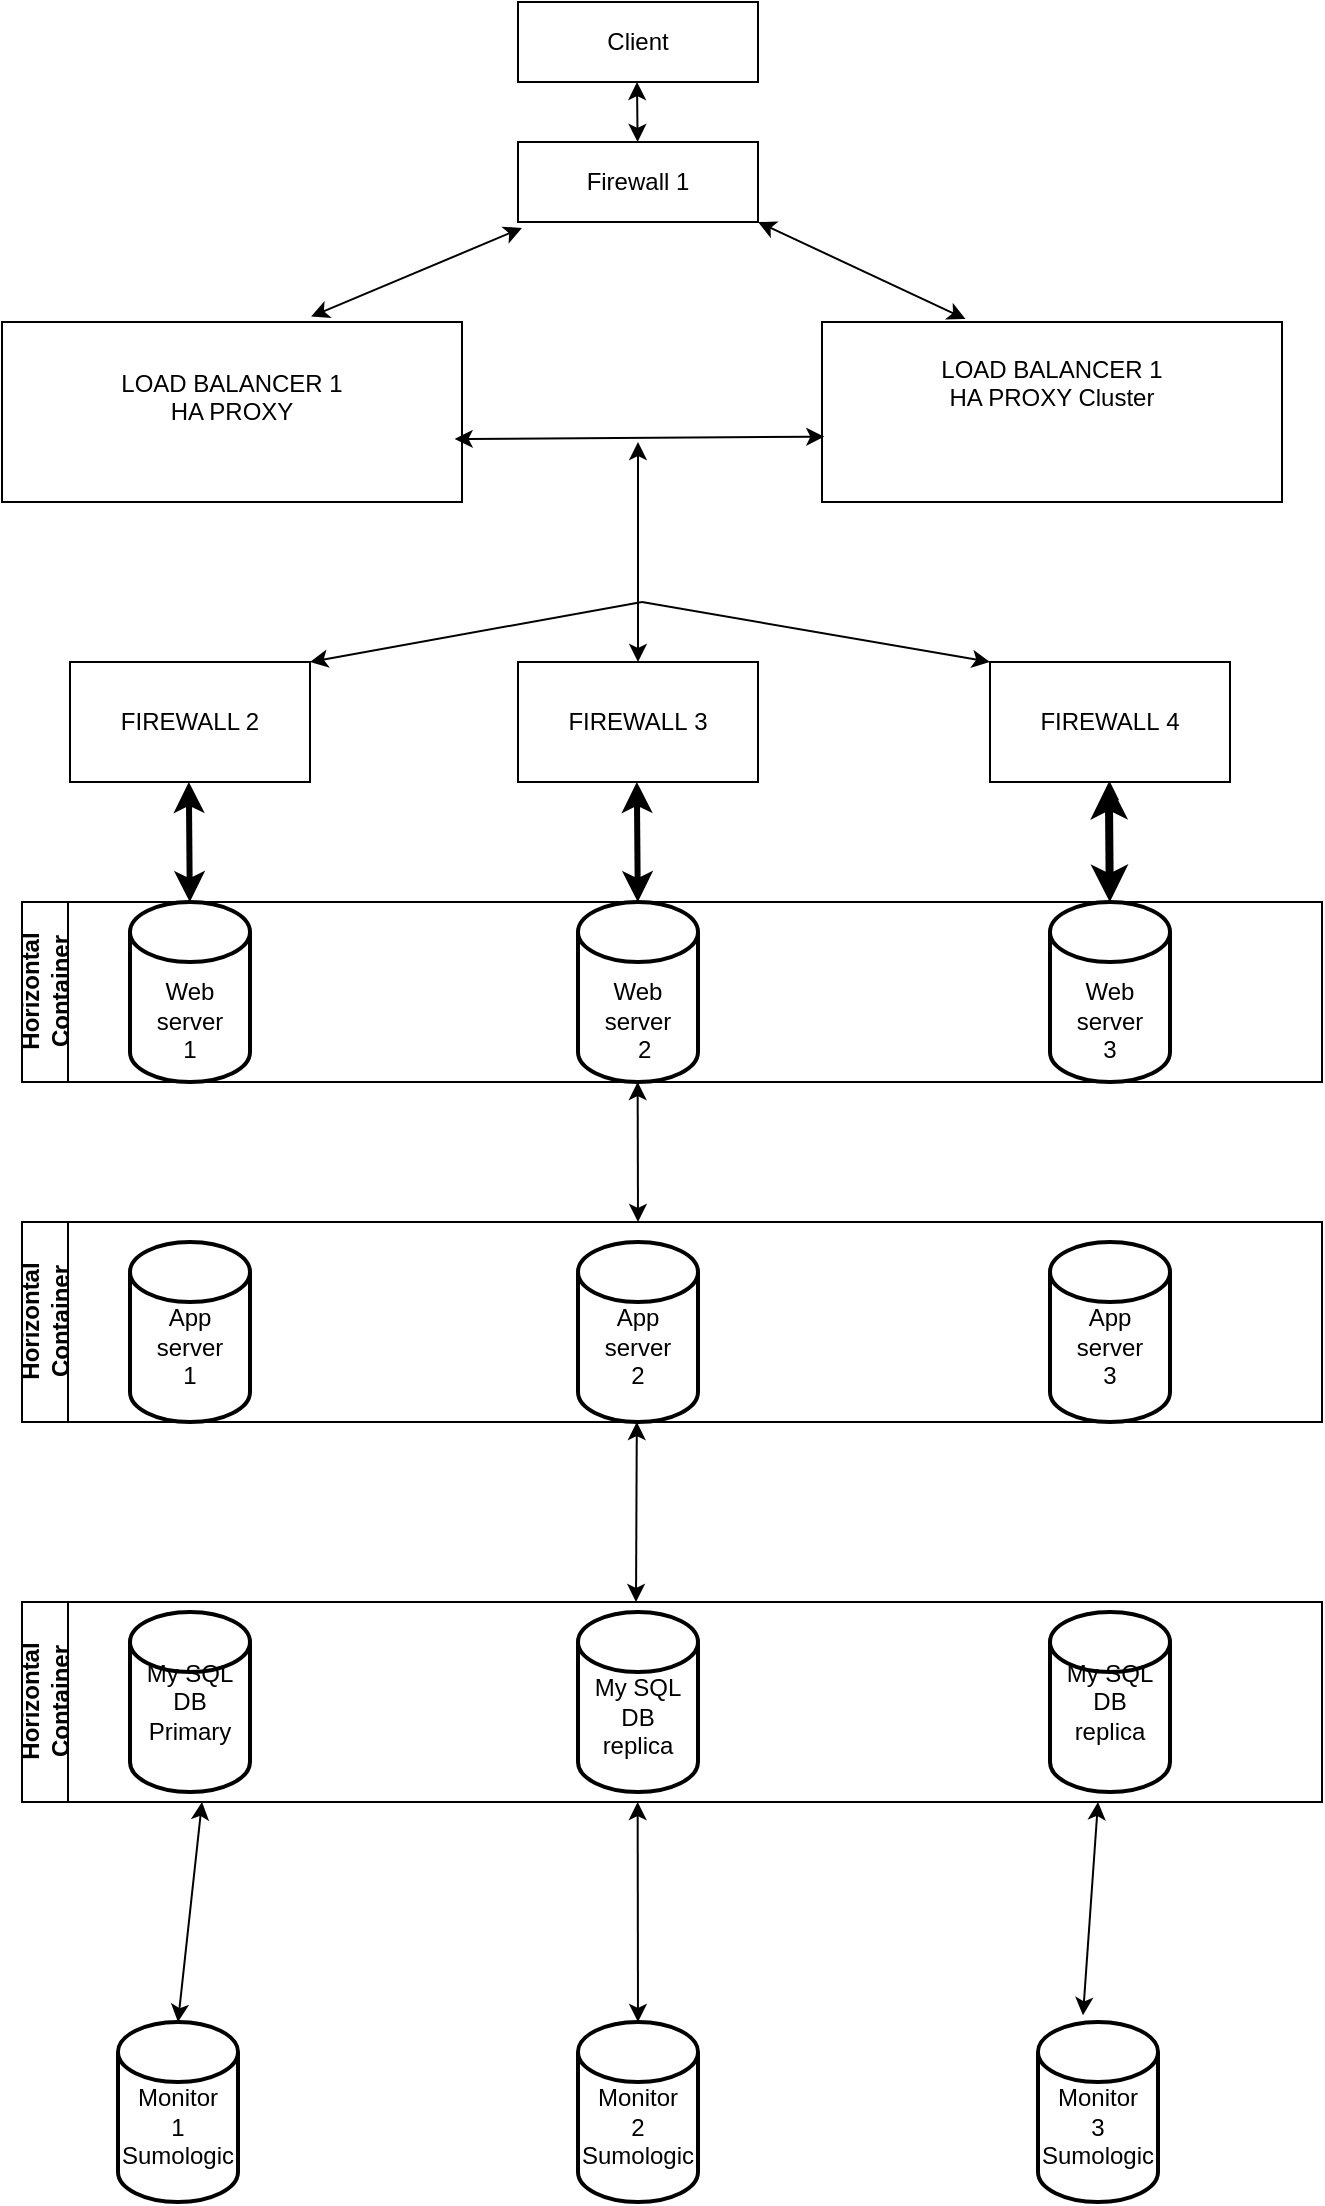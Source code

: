 <mxfile version="28.1.2">
  <diagram name="Page-1" id="RFlXk5_lwtmVtxN5c9Km">
    <mxGraphModel dx="1426" dy="875" grid="1" gridSize="10" guides="1" tooltips="1" connect="1" arrows="1" fold="1" page="1" pageScale="1" pageWidth="827" pageHeight="1169" background="light-dark(#FFFFFF,#006600)" math="0" shadow="0">
      <root>
        <mxCell id="0" />
        <mxCell id="1" parent="0" />
        <mxCell id="oJKO0fQNIB-Nz77ZnU0J-1" value="&lt;div&gt;Client&lt;/div&gt;" style="rounded=0;whiteSpace=wrap;html=1;" parent="1" vertex="1">
          <mxGeometry x="348" y="20" width="120" height="40" as="geometry" />
        </mxCell>
        <mxCell id="oJKO0fQNIB-Nz77ZnU0J-3" value="&lt;div&gt;&lt;br&gt;&lt;/div&gt;&lt;div&gt;FIREWALL&amp;nbsp;3&lt;/div&gt;&lt;div&gt;&lt;span style=&quot;white-space: pre;&quot;&gt;&#x9;&lt;/span&gt;&lt;span style=&quot;white-space: pre;&quot;&gt;&#x9;&lt;/span&gt;&lt;br&gt;&lt;/div&gt;" style="rounded=0;whiteSpace=wrap;html=1;" parent="1" vertex="1">
          <mxGeometry x="348" y="350" width="120" height="60" as="geometry" />
        </mxCell>
        <mxCell id="oJKO0fQNIB-Nz77ZnU0J-4" value="&lt;div&gt;LOAD BALANCER 1&lt;br&gt;HA PROXY&lt;/div&gt;&lt;div&gt;&lt;br&gt;&lt;/div&gt;" style="rounded=0;whiteSpace=wrap;html=1;" parent="1" vertex="1">
          <mxGeometry x="90" y="180" width="230" height="90" as="geometry" />
        </mxCell>
        <mxCell id="oJKO0fQNIB-Nz77ZnU0J-5" value="&lt;div&gt;&lt;br&gt;&lt;/div&gt;&lt;div&gt;FIREWALL 2&lt;/div&gt;&lt;div&gt;&lt;br&gt;&lt;/div&gt;" style="rounded=0;whiteSpace=wrap;html=1;" parent="1" vertex="1">
          <mxGeometry x="124" y="350" width="120" height="60" as="geometry" />
        </mxCell>
        <mxCell id="oJKO0fQNIB-Nz77ZnU0J-6" value="&lt;div&gt;FIREWALL&amp;nbsp;4&lt;/div&gt;" style="rounded=0;whiteSpace=wrap;html=1;" parent="1" vertex="1">
          <mxGeometry x="584" y="350" width="120" height="60" as="geometry" />
        </mxCell>
        <mxCell id="oJKO0fQNIB-Nz77ZnU0J-8" value="&lt;div&gt;&lt;br&gt;&lt;/div&gt;&lt;div&gt;&lt;br&gt;&lt;/div&gt;&lt;div&gt;Web server&lt;/div&gt;&lt;div&gt;1&lt;/div&gt;" style="strokeWidth=2;html=1;shape=mxgraph.flowchart.database;whiteSpace=wrap;" parent="1" vertex="1">
          <mxGeometry x="154" y="470" width="60" height="90" as="geometry" />
        </mxCell>
        <mxCell id="oJKO0fQNIB-Nz77ZnU0J-31" value="&lt;div&gt;&lt;br&gt;&lt;/div&gt;&lt;div&gt;App&lt;/div&gt;&lt;div&gt;server&lt;/div&gt;&lt;div&gt;1&lt;/div&gt;" style="strokeWidth=2;html=1;shape=mxgraph.flowchart.database;whiteSpace=wrap;" parent="1" vertex="1">
          <mxGeometry x="154" y="640" width="60" height="90" as="geometry" />
        </mxCell>
        <mxCell id="oJKO0fQNIB-Nz77ZnU0J-32" value="&lt;div&gt;&lt;br&gt;&lt;/div&gt;&lt;div&gt;My SQL&lt;/div&gt;&lt;div&gt;DB&lt;/div&gt;&lt;div&gt;Primary&lt;/div&gt;&lt;div&gt;&lt;br&gt;&lt;/div&gt;" style="strokeWidth=2;html=1;shape=mxgraph.flowchart.database;whiteSpace=wrap;" parent="1" vertex="1">
          <mxGeometry x="154" y="825" width="60" height="90" as="geometry" />
        </mxCell>
        <mxCell id="oJKO0fQNIB-Nz77ZnU0J-33" value="&lt;div&gt;&lt;br&gt;&lt;/div&gt;&lt;div&gt;Monitor&lt;/div&gt;&lt;div&gt;1&lt;/div&gt;&lt;div&gt;Sumologic&lt;/div&gt;" style="strokeWidth=2;html=1;shape=mxgraph.flowchart.database;whiteSpace=wrap;" parent="1" vertex="1">
          <mxGeometry x="148" y="1030" width="60" height="90" as="geometry" />
        </mxCell>
        <mxCell id="oJKO0fQNIB-Nz77ZnU0J-34" value="&lt;div&gt;&lt;br&gt;&lt;/div&gt;&lt;div&gt;&lt;br&gt;&lt;/div&gt;&lt;div&gt;Web server&lt;/div&gt;&lt;div&gt;&lt;span style=&quot;white-space: pre;&quot;&gt;&#x9;&lt;/span&gt;2&lt;span style=&quot;white-space: pre;&quot;&gt;&#x9;&lt;/span&gt;&lt;br&gt;&lt;/div&gt;" style="strokeWidth=2;html=1;shape=mxgraph.flowchart.database;whiteSpace=wrap;" parent="1" vertex="1">
          <mxGeometry x="378" y="470" width="60" height="90" as="geometry" />
        </mxCell>
        <mxCell id="oJKO0fQNIB-Nz77ZnU0J-35" value="&lt;div&gt;&lt;br&gt;&lt;/div&gt;&lt;div&gt;App&lt;/div&gt;&lt;div&gt;server&lt;/div&gt;&lt;div&gt;2&lt;/div&gt;" style="strokeWidth=2;html=1;shape=mxgraph.flowchart.database;whiteSpace=wrap;" parent="1" vertex="1">
          <mxGeometry x="378" y="640" width="60" height="90" as="geometry" />
        </mxCell>
        <mxCell id="oJKO0fQNIB-Nz77ZnU0J-36" value="&lt;div&gt;&lt;br&gt;&lt;/div&gt;&lt;div&gt;My SQL&lt;/div&gt;DB&lt;br&gt;&lt;div&gt;replica&lt;/div&gt;" style="strokeWidth=2;html=1;shape=mxgraph.flowchart.database;whiteSpace=wrap;" parent="1" vertex="1">
          <mxGeometry x="378" y="825" width="60" height="90" as="geometry" />
        </mxCell>
        <mxCell id="oJKO0fQNIB-Nz77ZnU0J-37" value="&lt;div&gt;&lt;br&gt;&lt;/div&gt;&lt;div&gt;Monitor&lt;/div&gt;&lt;div&gt;2&lt;/div&gt;&lt;div&gt;Sumologic&lt;/div&gt;" style="strokeWidth=2;html=1;shape=mxgraph.flowchart.database;whiteSpace=wrap;" parent="1" vertex="1">
          <mxGeometry x="378" y="1030" width="60" height="90" as="geometry" />
        </mxCell>
        <mxCell id="2UWyXipxFjF9N0KzThN4-12" value="" style="edgeStyle=orthogonalEdgeStyle;rounded=0;orthogonalLoop=1;jettySize=auto;html=1;" parent="1" source="oJKO0fQNIB-Nz77ZnU0J-38" target="oJKO0fQNIB-Nz77ZnU0J-6" edge="1">
          <mxGeometry relative="1" as="geometry" />
        </mxCell>
        <mxCell id="oJKO0fQNIB-Nz77ZnU0J-38" value="&lt;div&gt;&lt;br&gt;&lt;/div&gt;&lt;div&gt;&lt;br&gt;&lt;/div&gt;&lt;div&gt;Web server&lt;/div&gt;&lt;div&gt;3&lt;/div&gt;" style="strokeWidth=2;html=1;shape=mxgraph.flowchart.database;whiteSpace=wrap;" parent="1" vertex="1">
          <mxGeometry x="614" y="470" width="60" height="90" as="geometry" />
        </mxCell>
        <mxCell id="oJKO0fQNIB-Nz77ZnU0J-39" value="&lt;div&gt;&lt;br&gt;&lt;/div&gt;&lt;div&gt;App&lt;/div&gt;&lt;div&gt;server&lt;/div&gt;&lt;div&gt;3&lt;/div&gt;" style="strokeWidth=2;html=1;shape=mxgraph.flowchart.database;whiteSpace=wrap;" parent="1" vertex="1">
          <mxGeometry x="614" y="640" width="60" height="90" as="geometry" />
        </mxCell>
        <mxCell id="oJKO0fQNIB-Nz77ZnU0J-40" value="&lt;div&gt;My SQL&lt;/div&gt;DB&lt;br&gt;&lt;div&gt;replica&lt;/div&gt;" style="strokeWidth=2;html=1;shape=mxgraph.flowchart.database;whiteSpace=wrap;" parent="1" vertex="1">
          <mxGeometry x="614" y="825" width="60" height="90" as="geometry" />
        </mxCell>
        <mxCell id="oJKO0fQNIB-Nz77ZnU0J-41" value="&lt;div&gt;&lt;br&gt;&lt;/div&gt;&lt;div&gt;Monitor&lt;/div&gt;&lt;div&gt;3&lt;/div&gt;Sumologic" style="strokeWidth=2;html=1;shape=mxgraph.flowchart.database;whiteSpace=wrap;" parent="1" vertex="1">
          <mxGeometry x="608" y="1030" width="60" height="90" as="geometry" />
        </mxCell>
        <mxCell id="oJKO0fQNIB-Nz77ZnU0J-69" value="" style="endArrow=classic;startArrow=classic;html=1;rounded=0;exitX=0.5;exitY=0;exitDx=0;exitDy=0;strokeColor=light-dark(#000000,#000000);" parent="1" source="oJKO0fQNIB-Nz77ZnU0J-3" edge="1">
          <mxGeometry width="50" height="50" relative="1" as="geometry">
            <mxPoint x="407.5" y="360" as="sourcePoint" />
            <mxPoint x="408" y="240" as="targetPoint" />
          </mxGeometry>
        </mxCell>
        <mxCell id="oJKO0fQNIB-Nz77ZnU0J-70" value="" style="endArrow=classic;startArrow=classic;html=1;rounded=0;exitX=0.672;exitY=-0.03;exitDx=0;exitDy=0;exitPerimeter=0;strokeColor=light-dark(#000000,#000000);" parent="1" source="oJKO0fQNIB-Nz77ZnU0J-4" edge="1">
          <mxGeometry width="50" height="50" relative="1" as="geometry">
            <mxPoint x="407.91" y="190" as="sourcePoint" />
            <mxPoint x="350" y="133" as="targetPoint" />
          </mxGeometry>
        </mxCell>
        <mxCell id="oJKO0fQNIB-Nz77ZnU0J-71" value="" style="endArrow=classic;startArrow=classic;html=1;rounded=0;strokeColor=light-dark(#000000,#000000);" parent="1" source="oJKO0fQNIB-Nz77ZnU0J-2" edge="1">
          <mxGeometry width="50" height="50" relative="1" as="geometry">
            <mxPoint x="407.5" y="130" as="sourcePoint" />
            <mxPoint x="407.5" y="60" as="targetPoint" />
          </mxGeometry>
        </mxCell>
        <mxCell id="oJKO0fQNIB-Nz77ZnU0J-77" value="" style="endArrow=classic;html=1;rounded=0;entryX=1;entryY=0;entryDx=0;entryDy=0;strokeColor=light-dark(#000000,#000000);" parent="1" target="oJKO0fQNIB-Nz77ZnU0J-5" edge="1">
          <mxGeometry width="50" height="50" relative="1" as="geometry">
            <mxPoint x="410" y="320" as="sourcePoint" />
            <mxPoint x="160" y="320" as="targetPoint" />
          </mxGeometry>
        </mxCell>
        <mxCell id="oJKO0fQNIB-Nz77ZnU0J-79" value="" style="endArrow=classic;html=1;rounded=0;entryX=0;entryY=0;entryDx=0;entryDy=0;strokeColor=light-dark(#000000,#000000);" parent="1" target="oJKO0fQNIB-Nz77ZnU0J-6" edge="1">
          <mxGeometry width="50" height="50" relative="1" as="geometry">
            <mxPoint x="410" y="320" as="sourcePoint" />
            <mxPoint x="490" y="347" as="targetPoint" />
          </mxGeometry>
        </mxCell>
        <mxCell id="2UWyXipxFjF9N0KzThN4-4" value="" style="endArrow=classic;startArrow=classic;html=1;rounded=0;strokeColor=light-dark(#000000,#000000);strokeWidth=3;" parent="1" edge="1">
          <mxGeometry width="50" height="50" relative="1" as="geometry">
            <mxPoint x="183.91" y="470" as="sourcePoint" />
            <mxPoint x="183.41" y="410" as="targetPoint" />
          </mxGeometry>
        </mxCell>
        <mxCell id="2UWyXipxFjF9N0KzThN4-5" value="" style="endArrow=classic;startArrow=classic;html=1;rounded=0;strokeColor=light-dark(#000000,#000000);strokeWidth=3;" parent="1" edge="1">
          <mxGeometry width="50" height="50" relative="1" as="geometry">
            <mxPoint x="407.91" y="470" as="sourcePoint" />
            <mxPoint x="407.41" y="410" as="targetPoint" />
          </mxGeometry>
        </mxCell>
        <mxCell id="2UWyXipxFjF9N0KzThN4-6" value="" style="endArrow=classic;startArrow=classic;html=1;rounded=0;strokeColor=light-dark(#000000,#000000);strokeWidth=4;" parent="1" edge="1">
          <mxGeometry width="50" height="50" relative="1" as="geometry">
            <mxPoint x="643.91" y="470" as="sourcePoint" />
            <mxPoint x="643.41" y="410" as="targetPoint" />
          </mxGeometry>
        </mxCell>
        <mxCell id="2UWyXipxFjF9N0KzThN4-7" value="" style="endArrow=classic;startArrow=classic;html=1;rounded=0;" parent="1" target="oJKO0fQNIB-Nz77ZnU0J-2" edge="1">
          <mxGeometry width="50" height="50" relative="1" as="geometry">
            <mxPoint x="407.5" y="130" as="sourcePoint" />
            <mxPoint x="407.5" y="60" as="targetPoint" />
          </mxGeometry>
        </mxCell>
        <mxCell id="oJKO0fQNIB-Nz77ZnU0J-2" value="&lt;div&gt;Firewall 1&lt;/div&gt;" style="rounded=0;whiteSpace=wrap;html=1;" parent="1" vertex="1">
          <mxGeometry x="348" y="90" width="120" height="40" as="geometry" />
        </mxCell>
        <mxCell id="2UWyXipxFjF9N0KzThN4-8" value="&lt;div&gt;LOAD BALANCER 1&lt;br&gt;HA PROXY Cluster&lt;/div&gt;&lt;div&gt;&lt;br&gt;&lt;/div&gt;&lt;div&gt;&lt;br&gt;&lt;/div&gt;" style="rounded=0;whiteSpace=wrap;html=1;" parent="1" vertex="1">
          <mxGeometry x="500" y="180" width="230" height="90" as="geometry" />
        </mxCell>
        <mxCell id="2UWyXipxFjF9N0KzThN4-9" value="" style="endArrow=classic;startArrow=classic;html=1;rounded=0;entryX=0.312;entryY=-0.017;entryDx=0;entryDy=0;entryPerimeter=0;strokeColor=light-dark(#000000,#000000);exitX=1;exitY=1;exitDx=0;exitDy=0;" parent="1" source="oJKO0fQNIB-Nz77ZnU0J-2" target="2UWyXipxFjF9N0KzThN4-8" edge="1">
          <mxGeometry width="50" height="50" relative="1" as="geometry">
            <mxPoint x="470" y="130" as="sourcePoint" />
            <mxPoint x="562.41" y="160" as="targetPoint" />
          </mxGeometry>
        </mxCell>
        <mxCell id="2UWyXipxFjF9N0KzThN4-10" value="" style="endArrow=classic;startArrow=classic;html=1;rounded=0;exitX=0.984;exitY=0.65;exitDx=0;exitDy=0;exitPerimeter=0;entryX=0.005;entryY=0.637;entryDx=0;entryDy=0;entryPerimeter=0;strokeColor=light-dark(#000000,#000000);" parent="1" source="oJKO0fQNIB-Nz77ZnU0J-4" target="2UWyXipxFjF9N0KzThN4-8" edge="1">
          <mxGeometry width="50" height="50" relative="1" as="geometry">
            <mxPoint x="333.57" y="244.9" as="sourcePoint" />
            <mxPoint x="482.42" y="240" as="targetPoint" />
          </mxGeometry>
        </mxCell>
        <mxCell id="2UWyXipxFjF9N0KzThN4-14" value="Horizontal Container" style="swimlane;horizontal=0;whiteSpace=wrap;html=1;" parent="1" vertex="1">
          <mxGeometry x="100" y="470" width="650" height="90" as="geometry" />
        </mxCell>
        <mxCell id="2UWyXipxFjF9N0KzThN4-16" value="Horizontal Container" style="swimlane;horizontal=0;whiteSpace=wrap;html=1;" parent="1" vertex="1">
          <mxGeometry x="100" y="630" width="650" height="100" as="geometry" />
        </mxCell>
        <mxCell id="2UWyXipxFjF9N0KzThN4-20" value="Horizontal Container" style="swimlane;horizontal=0;whiteSpace=wrap;html=1;" parent="1" vertex="1">
          <mxGeometry x="100" y="820" width="650" height="100" as="geometry" />
        </mxCell>
        <mxCell id="2UWyXipxFjF9N0KzThN4-21" value="" style="endArrow=classic;startArrow=classic;html=1;rounded=0;" parent="1" edge="1">
          <mxGeometry width="50" height="50" relative="1" as="geometry">
            <mxPoint x="407" y="820" as="sourcePoint" />
            <mxPoint x="407.41" y="730" as="targetPoint" />
          </mxGeometry>
        </mxCell>
        <mxCell id="2UWyXipxFjF9N0KzThN4-22" value="" style="endArrow=classic;startArrow=classic;html=1;rounded=0;" parent="1" edge="1">
          <mxGeometry width="50" height="50" relative="1" as="geometry">
            <mxPoint x="408" y="630" as="sourcePoint" />
            <mxPoint x="407.82" y="560" as="targetPoint" />
          </mxGeometry>
        </mxCell>
        <mxCell id="2UWyXipxFjF9N0KzThN4-23" value="" style="endArrow=classic;startArrow=classic;html=1;rounded=0;exitX=0.5;exitY=0;exitDx=0;exitDy=0;exitPerimeter=0;" parent="1" source="oJKO0fQNIB-Nz77ZnU0J-37" edge="1">
          <mxGeometry width="50" height="50" relative="1" as="geometry">
            <mxPoint x="407.41" y="1010" as="sourcePoint" />
            <mxPoint x="407.82" y="920" as="targetPoint" />
          </mxGeometry>
        </mxCell>
        <mxCell id="2UWyXipxFjF9N0KzThN4-24" value="" style="endArrow=classic;startArrow=classic;html=1;rounded=0;exitX=0.375;exitY=-0.037;exitDx=0;exitDy=0;exitPerimeter=0;" parent="1" source="oJKO0fQNIB-Nz77ZnU0J-41" edge="1">
          <mxGeometry width="50" height="50" relative="1" as="geometry">
            <mxPoint x="520" y="1090" as="sourcePoint" />
            <mxPoint x="638" y="920" as="targetPoint" />
          </mxGeometry>
        </mxCell>
        <mxCell id="2UWyXipxFjF9N0KzThN4-25" value="" style="endArrow=classic;startArrow=classic;html=1;rounded=0;exitX=0.5;exitY=0;exitDx=0;exitDy=0;exitPerimeter=0;" parent="1" source="oJKO0fQNIB-Nz77ZnU0J-33" edge="1">
          <mxGeometry width="50" height="50" relative="1" as="geometry">
            <mxPoint x="340" y="1040" as="sourcePoint" />
            <mxPoint x="190" y="920" as="targetPoint" />
          </mxGeometry>
        </mxCell>
      </root>
    </mxGraphModel>
  </diagram>
</mxfile>
